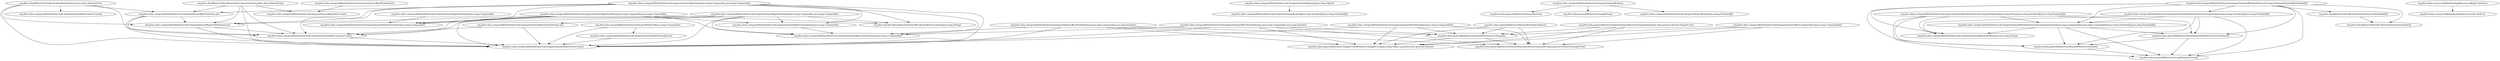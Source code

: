 digraph G {
  "org.jfree.data$DataUtilities#calculateColumnTotal(org.jfree.data.Values2D,int)" -> "org.jfree.data.category$DefaultIntervalCategoryDataset#getSeriesCount()";
  "org.jfree.data$DataUtilities#calculateColumnTotal(org.jfree.data.Values2D,int)" -> "org.jfree.data.category$DefaultIntervalCategoryDataset#getRowCount()";
  "org.jfree.data$DataUtilities#calculateColumnTotal(org.jfree.data.Values2D,int)" -> "org.jfree.data.category$DefaultIntervalCategoryDataset#getEndValue(int,int)";
  "org.jfree.data$DataUtilities#calculateColumnTotal(org.jfree.data.Values2D,int)" -> "org.jfree.data.category$DefaultIntervalCategoryDataset#getCategoryCount()";
  "org.jfree.data$DataUtilities#calculateColumnTotal(org.jfree.data.Values2D,int)" -> "org.jfree.data.category$DefaultIntervalCategoryDataset#getValue(int,int)";
  "org.jfree.data.category$DefaultIntervalCategoryDataset#getEndValue(int,int)" -> "org.jfree.data.category$DefaultIntervalCategoryDataset#getSeriesCount()";
  "org.jfree.data.category$DefaultIntervalCategoryDataset#getEndValue(int,int)" -> "org.jfree.data.category$DefaultIntervalCategoryDataset#getCategoryCount()";
  "org.jfree.data.category$DefaultIntervalCategoryDataset#getCategoryCount()" -> "org.jfree.data.category$DefaultIntervalCategoryDataset#getSeriesCount()";
  "org.jfree.data.category$DefaultIntervalCategoryDataset#getValue(int,int)" -> "org.jfree.data.category$DefaultIntervalCategoryDataset#getSeriesCount()";
  "org.jfree.data.category$DefaultIntervalCategoryDataset#getValue(int,int)" -> "org.jfree.data.category$DefaultIntervalCategoryDataset#getEndValue(int,int)";
  "org.jfree.data.category$DefaultIntervalCategoryDataset#getValue(int,int)" -> "org.jfree.data.category$DefaultIntervalCategoryDataset#getCategoryCount()";
  "org.jfree.data.category$DefaultIntervalCategoryDataset#getStartValue(int,int)" -> "org.jfree.data.category$DefaultIntervalCategoryDataset#getSeriesCount()";
  "org.jfree.data.category$DefaultIntervalCategoryDataset#getStartValue(int,int)" -> "org.jfree.data.category$DefaultIntervalCategoryDataset#getCategoryCount()";
  "org.jfree.data.category$DefaultIntervalCategoryDataset#setEndValue(int,java.lang.Comparable,java.lang.Number)" -> "org.jfree.data.category$DefaultIntervalCategoryDataset#getSeriesCount()";
  "org.jfree.data.category$DefaultIntervalCategoryDataset#setEndValue(int,java.lang.Comparable,java.lang.Number)" -> "org.jfree.data.category$DefaultIntervalCategoryDataset#getCategoryIndex(java.lang.Comparable)";
  "org.jfree.data.category$DefaultIntervalCategoryDataset#setEndValue(int,java.lang.Comparable,java.lang.Number)" -> "org.jfree.data.general$AbstractDataset#fireDatasetChanged()";
  "org.jfree.data.category$DefaultIntervalCategoryDataset#setEndValue(int,java.lang.Comparable,java.lang.Number)" -> "org.jfree.data.general$AbstractDataset#notifyListeners(org.jfree.data.general.DatasetChangeEvent)";
  "org.jfree.data.category$DefaultIntervalCategoryDataset#setEndValue(int,java.lang.Comparable,java.lang.Number)" -> "org.jfree.data.general$DatasetChangeEvent#DatasetChangeEvent(java.lang.Object,org.jfree.data.general.Dataset)";
  "org.jfree.data.general$AbstractDataset#fireDatasetChanged()" -> "org.jfree.data.general$AbstractDataset#notifyListeners(org.jfree.data.general.DatasetChangeEvent)";
  "org.jfree.data.general$AbstractDataset#fireDatasetChanged()" -> "org.jfree.data.general$DatasetChangeEvent#DatasetChangeEvent(java.lang.Object,org.jfree.data.general.Dataset)";
  "org.jfree.data.general$AbstractDataset#validateObject()" -> "org.jfree.data.general$AbstractDataset#fireDatasetChanged()";
  "org.jfree.data.general$AbstractDataset#validateObject()" -> "org.jfree.data.general$AbstractDataset#notifyListeners(org.jfree.data.general.DatasetChangeEvent)";
  "org.jfree.data.general$AbstractDataset#validateObject()" -> "org.jfree.data.general$DatasetChangeEvent#DatasetChangeEvent(java.lang.Object,org.jfree.data.general.Dataset)";
  "org.jfree.data.category$DefaultIntervalCategoryDataset#equals(java.lang.Object)" -> "org.jfree.data.category$DefaultIntervalCategoryDataset#equal(java.lang.Number[][],java.lang.Number[][])";
  "org.jfree.data.category$DefaultIntervalCategoryDataset#setStartValue(int,java.lang.Comparable,java.lang.Number)" -> "org.jfree.data.category$DefaultIntervalCategoryDataset#getSeriesCount()";
  "org.jfree.data.category$DefaultIntervalCategoryDataset#setStartValue(int,java.lang.Comparable,java.lang.Number)" -> "org.jfree.data.category$DefaultIntervalCategoryDataset#getCategoryIndex(java.lang.Comparable)";
  "org.jfree.data.category$DefaultIntervalCategoryDataset#setStartValue(int,java.lang.Comparable,java.lang.Number)" -> "org.jfree.data.general$AbstractDataset#fireDatasetChanged()";
  "org.jfree.data.category$DefaultIntervalCategoryDataset#setStartValue(int,java.lang.Comparable,java.lang.Number)" -> "org.jfree.data.general$AbstractDataset#notifyListeners(org.jfree.data.general.DatasetChangeEvent)";
  "org.jfree.data.category$DefaultIntervalCategoryDataset#setStartValue(int,java.lang.Comparable,java.lang.Number)" -> "org.jfree.data.general$DatasetChangeEvent#DatasetChangeEvent(java.lang.Object,org.jfree.data.general.Dataset)";
  "org.jfree.data.category$DefaultIntervalCategoryDataset#getRowKey(int)" -> "org.jfree.data.category$DefaultIntervalCategoryDataset#getRowCount()";
  "org.jfree.data.category$DefaultIntervalCategoryDataset#getSeriesKey(int)" -> "org.jfree.data.category$DefaultIntervalCategoryDataset#getSeriesCount()";
  "org.jfree.data.category$DefaultIntervalCategoryDataset#clone()" -> "org.jfree.data.general$AbstractDataset#clone()";
  "org.jfree.data.category$DefaultIntervalCategoryDataset#clone()" -> "org.jfree.data.general$DatasetGroup#clone()";
  "org.jfree.data.category$DefaultIntervalCategoryDataset#clone()" -> "org.jfree.data.category$DefaultIntervalCategoryDataset#clone(java.lang.Number[][])";
  "org.jfree.data.category$DefaultIntervalCategoryDataset#DefaultIntervalCategoryDataset(java.lang.Number[][],java.lang.Number[][])" -> "org.jfree.data.category$DefaultIntervalCategoryDataset#generateKeys(int,java.lang.String)";
  "org.jfree.data.category$DefaultIntervalCategoryDataset#DefaultIntervalCategoryDataset(java.lang.Number[][],java.lang.Number[][])" -> "org.jfree.data.general$DatasetGroup#DatasetGroup()";
  "org.jfree.data.category$DefaultIntervalCategoryDataset#DefaultIntervalCategoryDataset(java.lang.Number[][],java.lang.Number[][])" -> "org.jfree.data.category$DefaultIntervalCategoryDataset#DefaultIntervalCategoryDataset(java.lang.Comparable[],java.lang.Comparable[],java.lang.Number[][],java.lang.Number[][])";
  "org.jfree.data.category$DefaultIntervalCategoryDataset#DefaultIntervalCategoryDataset(java.lang.Number[][],java.lang.Number[][])" -> "org.jfree.data.general$AbstractDataset#AbstractDataset()";
  "org.jfree.data.category$DefaultIntervalCategoryDataset#DefaultIntervalCategoryDataset(java.lang.Number[][],java.lang.Number[][])" -> "org.jfree.data.general$AbstractSeriesDataset#AbstractSeriesDataset()";
  "org.jfree.data.category$DefaultIntervalCategoryDataset#DefaultIntervalCategoryDataset(java.lang.Comparable[],java.lang.Comparable[],java.lang.Number[][],java.lang.Number[][])" -> "org.jfree.data.category$DefaultIntervalCategoryDataset#generateKeys(int,java.lang.String)";
  "org.jfree.data.category$DefaultIntervalCategoryDataset#DefaultIntervalCategoryDataset(java.lang.Comparable[],java.lang.Comparable[],java.lang.Number[][],java.lang.Number[][])" -> "org.jfree.data.general$DatasetGroup#DatasetGroup()";
  "org.jfree.data.category$DefaultIntervalCategoryDataset#DefaultIntervalCategoryDataset(java.lang.Comparable[],java.lang.Comparable[],java.lang.Number[][],java.lang.Number[][])" -> "org.jfree.data.general$AbstractDataset#AbstractDataset()";
  "org.jfree.data.category$DefaultIntervalCategoryDataset#DefaultIntervalCategoryDataset(java.lang.Comparable[],java.lang.Comparable[],java.lang.Number[][],java.lang.Number[][])" -> "org.jfree.data.general$AbstractSeriesDataset#AbstractSeriesDataset()";
  "org.jfree.data.general$AbstractDataset#AbstractDataset()" -> "org.jfree.data.general$DatasetGroup#DatasetGroup()";
  "org.jfree.data.general$AbstractSeriesDataset#AbstractSeriesDataset()" -> "org.jfree.data.general$DatasetGroup#DatasetGroup()";
  "org.jfree.data.general$AbstractSeriesDataset#AbstractSeriesDataset()" -> "org.jfree.data.general$AbstractDataset#AbstractDataset()";
  "org.jfree.data.category$DefaultIntervalCategoryDataset#setSeriesKeys(java.lang.Comparable[])" -> "org.jfree.data.category$DefaultIntervalCategoryDataset#getSeriesCount()";
  "org.jfree.data.category$DefaultIntervalCategoryDataset#setSeriesKeys(java.lang.Comparable[])" -> "org.jfree.data.general$AbstractDataset#fireDatasetChanged()";
  "org.jfree.data.category$DefaultIntervalCategoryDataset#setSeriesKeys(java.lang.Comparable[])" -> "org.jfree.data.general$AbstractDataset#notifyListeners(org.jfree.data.general.DatasetChangeEvent)";
  "org.jfree.data.category$DefaultIntervalCategoryDataset#setSeriesKeys(java.lang.Comparable[])" -> "org.jfree.data.general$DatasetChangeEvent#DatasetChangeEvent(java.lang.Object,org.jfree.data.general.Dataset)";
  "org.jfree.data.category$DefaultIntervalCategoryDataset#DefaultIntervalCategoryDataset(java.lang.String[],java.lang.Number[][],java.lang.Number[][])" -> "org.jfree.data.category$DefaultIntervalCategoryDataset#generateKeys(int,java.lang.String)";
  "org.jfree.data.category$DefaultIntervalCategoryDataset#DefaultIntervalCategoryDataset(java.lang.String[],java.lang.Number[][],java.lang.Number[][])" -> "org.jfree.data.general$DatasetGroup#DatasetGroup()";
  "org.jfree.data.category$DefaultIntervalCategoryDataset#DefaultIntervalCategoryDataset(java.lang.String[],java.lang.Number[][],java.lang.Number[][])" -> "org.jfree.data.category$DefaultIntervalCategoryDataset#DefaultIntervalCategoryDataset(java.lang.Comparable[],java.lang.Comparable[],java.lang.Number[][],java.lang.Number[][])";
  "org.jfree.data.category$DefaultIntervalCategoryDataset#DefaultIntervalCategoryDataset(java.lang.String[],java.lang.Number[][],java.lang.Number[][])" -> "org.jfree.data.general$AbstractDataset#AbstractDataset()";
  "org.jfree.data.category$DefaultIntervalCategoryDataset#DefaultIntervalCategoryDataset(java.lang.String[],java.lang.Number[][],java.lang.Number[][])" -> "org.jfree.data.general$AbstractSeriesDataset#AbstractSeriesDataset()";
  "org.jfree.data.general$AbstractSeriesDataset#seriesChanged(org.jfree.data.general.SeriesChangeEvent)" -> "org.jfree.data.general$AbstractDataset#fireDatasetChanged()";
  "org.jfree.data.general$AbstractSeriesDataset#seriesChanged(org.jfree.data.general.SeriesChangeEvent)" -> "org.jfree.data.general$AbstractDataset#notifyListeners(org.jfree.data.general.DatasetChangeEvent)";
  "org.jfree.data.general$AbstractSeriesDataset#seriesChanged(org.jfree.data.general.SeriesChangeEvent)" -> "org.jfree.data.general$DatasetChangeEvent#DatasetChangeEvent(java.lang.Object,org.jfree.data.general.Dataset)";
  "org.jfree.data.category$DefaultIntervalCategoryDataset#getRowIndex(java.lang.Comparable)" -> "org.jfree.data.category$DefaultIntervalCategoryDataset#getSeriesIndex(java.lang.Comparable)";
  "org.jfree.data.category$DefaultIntervalCategoryDataset#DefaultIntervalCategoryDataset(double[][],double[][])" -> "org.jfree.data$DataUtilities#createNumberArray(double[])";
  "org.jfree.data.category$DefaultIntervalCategoryDataset#DefaultIntervalCategoryDataset(double[][],double[][])" -> "org.jfree.data.category$DefaultIntervalCategoryDataset#generateKeys(int,java.lang.String)";
  "org.jfree.data.category$DefaultIntervalCategoryDataset#DefaultIntervalCategoryDataset(double[][],double[][])" -> "org.jfree.data.category$DefaultIntervalCategoryDataset#DefaultIntervalCategoryDataset(java.lang.Number[][],java.lang.Number[][])";
  "org.jfree.data.category$DefaultIntervalCategoryDataset#DefaultIntervalCategoryDataset(double[][],double[][])" -> "org.jfree.data.general$DatasetGroup#DatasetGroup()";
  "org.jfree.data.category$DefaultIntervalCategoryDataset#DefaultIntervalCategoryDataset(double[][],double[][])" -> "org.jfree.data.category$DefaultIntervalCategoryDataset#DefaultIntervalCategoryDataset(java.lang.Comparable[],java.lang.Comparable[],java.lang.Number[][],java.lang.Number[][])";
  "org.jfree.data.category$DefaultIntervalCategoryDataset#DefaultIntervalCategoryDataset(double[][],double[][])" -> "org.jfree.data.general$AbstractDataset#AbstractDataset()";
  "org.jfree.data.category$DefaultIntervalCategoryDataset#DefaultIntervalCategoryDataset(double[][],double[][])" -> "org.jfree.data$DataUtilities#createNumberArray2D(double[][])";
  "org.jfree.data.category$DefaultIntervalCategoryDataset#DefaultIntervalCategoryDataset(double[][],double[][])" -> "org.jfree.data.general$AbstractSeriesDataset#AbstractSeriesDataset()";
  "org.jfree.data$DataUtilities#createNumberArray2D(double[][])" -> "org.jfree.data$DataUtilities#createNumberArray(double[])";
  "org.jfree.data.category$DefaultIntervalCategoryDataset#getEndValue(java.lang.Comparable,java.lang.Comparable)" -> "org.jfree.data.category$DefaultIntervalCategoryDataset#getSeriesCount()";
  "org.jfree.data.category$DefaultIntervalCategoryDataset#getEndValue(java.lang.Comparable,java.lang.Comparable)" -> "org.jfree.data.category$DefaultIntervalCategoryDataset#getCategoryIndex(java.lang.Comparable)";
  "org.jfree.data.category$DefaultIntervalCategoryDataset#getEndValue(java.lang.Comparable,java.lang.Comparable)" -> "org.jfree.data.category$DefaultIntervalCategoryDataset#getEndValue(int,int)";
  "org.jfree.data.category$DefaultIntervalCategoryDataset#getEndValue(java.lang.Comparable,java.lang.Comparable)" -> "org.jfree.data.category$DefaultIntervalCategoryDataset#getCategoryCount()";
  "org.jfree.data.category$DefaultIntervalCategoryDataset#getEndValue(java.lang.Comparable,java.lang.Comparable)" -> "org.jfree.data.category$DefaultIntervalCategoryDataset#getSeriesIndex(java.lang.Comparable)";
  "org.jfree.data.category$DefaultIntervalCategoryDataset#getEndValue(java.lang.Comparable,java.lang.Comparable)" -> "org.jfree.data$UnknownKeyException#UnknownKeyException(java.lang.String)";
  "org.jfree.data.category$DefaultIntervalCategoryDataset#getEndValue(java.lang.Comparable,java.lang.Comparable)" -> "org.jfree.data.category$DefaultIntervalCategoryDataset#getColumnIndex(java.lang.Comparable)";
  "org.jfree.data.category$DefaultIntervalCategoryDataset#getColumnIndex(java.lang.Comparable)" -> "org.jfree.data.category$DefaultIntervalCategoryDataset#getCategoryIndex(java.lang.Comparable)";
  "org.jfree.data.category$DefaultIntervalCategoryDataset#setCategoryKeys(java.lang.Comparable[])" -> "org.jfree.data.general$AbstractDataset#fireDatasetChanged()";
  "org.jfree.data.category$DefaultIntervalCategoryDataset#setCategoryKeys(java.lang.Comparable[])" -> "org.jfree.data.general$AbstractDataset#notifyListeners(org.jfree.data.general.DatasetChangeEvent)";
  "org.jfree.data.category$DefaultIntervalCategoryDataset#setCategoryKeys(java.lang.Comparable[])" -> "org.jfree.data.general$DatasetChangeEvent#DatasetChangeEvent(java.lang.Object,org.jfree.data.general.Dataset)";
  "org.jfree.data.category$DefaultIntervalCategoryDataset#getStartValue(java.lang.Comparable,java.lang.Comparable)" -> "org.jfree.data.category$DefaultIntervalCategoryDataset#getStartValue(int,int)";
  "org.jfree.data.category$DefaultIntervalCategoryDataset#getStartValue(java.lang.Comparable,java.lang.Comparable)" -> "org.jfree.data.category$DefaultIntervalCategoryDataset#getSeriesCount()";
  "org.jfree.data.category$DefaultIntervalCategoryDataset#getStartValue(java.lang.Comparable,java.lang.Comparable)" -> "org.jfree.data.category$DefaultIntervalCategoryDataset#getCategoryIndex(java.lang.Comparable)";
  "org.jfree.data.category$DefaultIntervalCategoryDataset#getStartValue(java.lang.Comparable,java.lang.Comparable)" -> "org.jfree.data.category$DefaultIntervalCategoryDataset#getCategoryCount()";
  "org.jfree.data.category$DefaultIntervalCategoryDataset#getStartValue(java.lang.Comparable,java.lang.Comparable)" -> "org.jfree.data.category$DefaultIntervalCategoryDataset#getSeriesIndex(java.lang.Comparable)";
  "org.jfree.data.category$DefaultIntervalCategoryDataset#getStartValue(java.lang.Comparable,java.lang.Comparable)" -> "org.jfree.data$UnknownKeyException#UnknownKeyException(java.lang.String)";
  "org.jfree.data.category$DefaultIntervalCategoryDataset#getStartValue(java.lang.Comparable,java.lang.Comparable)" -> "org.jfree.data.category$DefaultIntervalCategoryDataset#getColumnIndex(java.lang.Comparable)";
  "org.jfree.data.general$AbstractSeriesDataset#indexOf(java.lang.Comparable)" -> "org.jfree.data.category$DefaultIntervalCategoryDataset#getSeriesCount()";
  "org.jfree.data.general$AbstractSeriesDataset#indexOf(java.lang.Comparable)" -> "org.jfree.data.category$DefaultIntervalCategoryDataset#getSeriesKey(int)";
  "org.jfree.data$DataUtilities#calculateRowTotal(org.jfree.data.Values2D,int)" -> "org.jfree.data.category$DefaultIntervalCategoryDataset#getSeriesCount()";
  "org.jfree.data$DataUtilities#calculateRowTotal(org.jfree.data.Values2D,int)" -> "org.jfree.data.category$DefaultIntervalCategoryDataset#getEndValue(int,int)";
  "org.jfree.data$DataUtilities#calculateRowTotal(org.jfree.data.Values2D,int)" -> "org.jfree.data.category$DefaultIntervalCategoryDataset#getColumnCount()";
  "org.jfree.data$DataUtilities#calculateRowTotal(org.jfree.data.Values2D,int)" -> "org.jfree.data.category$DefaultIntervalCategoryDataset#getCategoryCount()";
  "org.jfree.data$DataUtilities#calculateRowTotal(org.jfree.data.Values2D,int)" -> "org.jfree.data.category$DefaultIntervalCategoryDataset#getValue(int,int)";
  "org.jfree.data.resources$DataPackageResources#getContents()" -> "org.jfree.data.resources$DataPackageResources#<clinit>()";
  "org.jfree.data.category$DefaultIntervalCategoryDataset#getValue(java.lang.Comparable,java.lang.Comparable)" -> "org.jfree.data.category$DefaultIntervalCategoryDataset#getSeriesCount()";
  "org.jfree.data.category$DefaultIntervalCategoryDataset#getValue(java.lang.Comparable,java.lang.Comparable)" -> "org.jfree.data.category$DefaultIntervalCategoryDataset#getCategoryIndex(java.lang.Comparable)";
  "org.jfree.data.category$DefaultIntervalCategoryDataset#getValue(java.lang.Comparable,java.lang.Comparable)" -> "org.jfree.data.category$DefaultIntervalCategoryDataset#getEndValue(int,int)";
  "org.jfree.data.category$DefaultIntervalCategoryDataset#getValue(java.lang.Comparable,java.lang.Comparable)" -> "org.jfree.data.category$DefaultIntervalCategoryDataset#getCategoryCount()";
  "org.jfree.data.category$DefaultIntervalCategoryDataset#getValue(java.lang.Comparable,java.lang.Comparable)" -> "org.jfree.data.category$DefaultIntervalCategoryDataset#getSeriesIndex(java.lang.Comparable)";
  "org.jfree.data.category$DefaultIntervalCategoryDataset#getValue(java.lang.Comparable,java.lang.Comparable)" -> "org.jfree.data$UnknownKeyException#UnknownKeyException(java.lang.String)";
  "org.jfree.data.category$DefaultIntervalCategoryDataset#getValue(java.lang.Comparable,java.lang.Comparable)" -> "org.jfree.data.category$DefaultIntervalCategoryDataset#getValue(int,int)";
  "org.jfree.data.category$DefaultIntervalCategoryDataset#getValue(java.lang.Comparable,java.lang.Comparable)" -> "org.jfree.data.category$DefaultIntervalCategoryDataset#getColumnIndex(java.lang.Comparable)";
}
